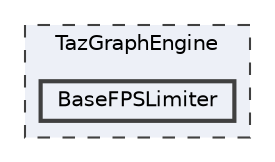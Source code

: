digraph "/mnt/c/Users/lefte/Mujin/MastersThesis/Taz/TazGraph/TazGraphEngine/BaseFPSLimiter"
{
 // LATEX_PDF_SIZE
  bgcolor="transparent";
  edge [fontname=Helvetica,fontsize=10,labelfontname=Helvetica,labelfontsize=10];
  node [fontname=Helvetica,fontsize=10,shape=box,height=0.2,width=0.4];
  compound=true
  subgraph clusterdir_b651ad071ea0015b9e78c24c646b3ca0 {
    graph [ bgcolor="#edf0f7", pencolor="grey25", label="TazGraphEngine", fontname=Helvetica,fontsize=10 style="filled,dashed", URL="dir_b651ad071ea0015b9e78c24c646b3ca0.html",tooltip=""]
  dir_326a98b2adb420bdac6378c422246d5a [label="BaseFPSLimiter", fillcolor="#edf0f7", color="grey25", style="filled,bold", URL="dir_326a98b2adb420bdac6378c422246d5a.html",tooltip=""];
  }
}
